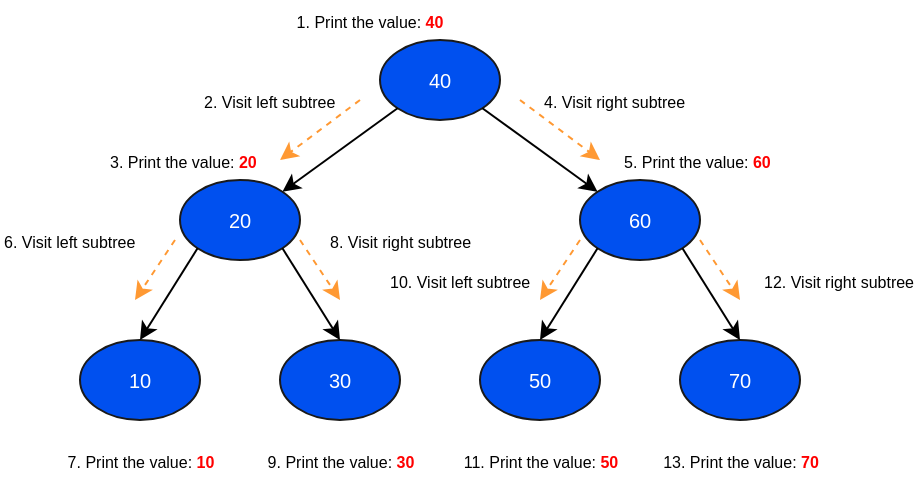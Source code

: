 <mxfile version="14.5.4" type="device"><diagram id="aLyDx980xSqiaMM5fW7K" name="Page-1"><mxGraphModel dx="623" dy="338" grid="1" gridSize="10" guides="1" tooltips="1" connect="1" arrows="1" fold="1" page="1" pageScale="1" pageWidth="400" pageHeight="400" math="0" shadow="0"><root><mxCell id="0"/><mxCell id="1" parent="0"/><mxCell id="YUV9ZiUbx1fN_z8-abTd-2" value="&lt;font style=&quot;font-size: 10px;&quot;&gt;40&lt;/font&gt;" style="ellipse;whiteSpace=wrap;html=1;fillColor=#0050ef;strokeColor=#1A1A1A;fontColor=#ffffff;fontSize=10;" parent="1" vertex="1"><mxGeometry x="210" y="30" width="60" height="40" as="geometry"/></mxCell><mxCell id="YUV9ZiUbx1fN_z8-abTd-3" value="&lt;font style=&quot;font-size: 10px;&quot;&gt;60&lt;/font&gt;" style="ellipse;whiteSpace=wrap;html=1;fillColor=#0050ef;strokeColor=#1A1A1A;fontColor=#ffffff;fontSize=10;" parent="1" vertex="1"><mxGeometry x="310" y="100" width="60" height="40" as="geometry"/></mxCell><mxCell id="YUV9ZiUbx1fN_z8-abTd-4" value="&lt;font style=&quot;font-size: 10px;&quot;&gt;20&lt;/font&gt;" style="ellipse;whiteSpace=wrap;html=1;fillColor=#0050ef;strokeColor=#1A1A1A;fontColor=#ffffff;fontSize=10;" parent="1" vertex="1"><mxGeometry x="110" y="100" width="60" height="40" as="geometry"/></mxCell><mxCell id="YUV9ZiUbx1fN_z8-abTd-6" value="" style="endArrow=classic;html=1;entryX=0;entryY=0;entryDx=0;entryDy=0;exitX=1;exitY=1;exitDx=0;exitDy=0;" parent="1" source="YUV9ZiUbx1fN_z8-abTd-2" target="YUV9ZiUbx1fN_z8-abTd-3" edge="1"><mxGeometry width="50" height="50" relative="1" as="geometry"><mxPoint x="230" y="120" as="sourcePoint"/><mxPoint x="280" y="70" as="targetPoint"/></mxGeometry></mxCell><mxCell id="YUV9ZiUbx1fN_z8-abTd-7" value="" style="endArrow=classic;html=1;entryX=1;entryY=0;entryDx=0;entryDy=0;exitX=0;exitY=1;exitDx=0;exitDy=0;" parent="1" source="YUV9ZiUbx1fN_z8-abTd-2" target="YUV9ZiUbx1fN_z8-abTd-4" edge="1"><mxGeometry width="50" height="50" relative="1" as="geometry"><mxPoint x="311.213" y="74.142" as="sourcePoint"/><mxPoint x="368.787" y="115.858" as="targetPoint"/></mxGeometry></mxCell><mxCell id="YUV9ZiUbx1fN_z8-abTd-8" value="&lt;font style=&quot;font-size: 10px;&quot;&gt;10&lt;/font&gt;" style="ellipse;whiteSpace=wrap;html=1;fillColor=#0050ef;strokeColor=#1A1A1A;fontColor=#ffffff;gradientColor=none;shadow=0;fontSize=10;" parent="1" vertex="1"><mxGeometry x="60" y="180" width="60" height="40" as="geometry"/></mxCell><mxCell id="YUV9ZiUbx1fN_z8-abTd-9" value="&lt;font style=&quot;font-size: 10px;&quot;&gt;30&lt;/font&gt;" style="ellipse;whiteSpace=wrap;html=1;fillColor=#0050ef;strokeColor=#1A1A1A;fontColor=#ffffff;fontSize=10;" parent="1" vertex="1"><mxGeometry x="160" y="180" width="60" height="40" as="geometry"/></mxCell><mxCell id="YUV9ZiUbx1fN_z8-abTd-31" value="&lt;font style=&quot;font-size: 10px;&quot;&gt;50&lt;/font&gt;" style="ellipse;whiteSpace=wrap;html=1;fillColor=#0050ef;strokeColor=#1A1A1A;fontColor=#ffffff;fontSize=10;" parent="1" vertex="1"><mxGeometry x="260" y="180" width="60" height="40" as="geometry"/></mxCell><mxCell id="YUV9ZiUbx1fN_z8-abTd-32" value="&lt;font style=&quot;font-size: 10px;&quot;&gt;70&lt;/font&gt;" style="ellipse;whiteSpace=wrap;html=1;fillColor=#0050ef;strokeColor=#1A1A1A;fontColor=#ffffff;fontSize=10;" parent="1" vertex="1"><mxGeometry x="360" y="180" width="60" height="40" as="geometry"/></mxCell><mxCell id="YUV9ZiUbx1fN_z8-abTd-33" value="" style="endArrow=classic;html=1;exitX=0;exitY=1;exitDx=0;exitDy=0;entryX=0.5;entryY=0;entryDx=0;entryDy=0;" parent="1" source="YUV9ZiUbx1fN_z8-abTd-4" target="YUV9ZiUbx1fN_z8-abTd-8" edge="1"><mxGeometry width="50" height="50" relative="1" as="geometry"><mxPoint x="177.577" y="140.002" as="sourcePoint"/><mxPoint x="120" y="182" as="targetPoint"/></mxGeometry></mxCell><mxCell id="YUV9ZiUbx1fN_z8-abTd-34" value="" style="endArrow=classic;html=1;exitX=1;exitY=1;exitDx=0;exitDy=0;entryX=0.5;entryY=0;entryDx=0;entryDy=0;" parent="1" source="YUV9ZiUbx1fN_z8-abTd-4" target="YUV9ZiUbx1fN_z8-abTd-9" edge="1"><mxGeometry width="50" height="50" relative="1" as="geometry"><mxPoint x="168.787" y="144.142" as="sourcePoint"/><mxPoint x="130" y="192" as="targetPoint"/></mxGeometry></mxCell><mxCell id="YUV9ZiUbx1fN_z8-abTd-35" value="" style="endArrow=classic;html=1;exitX=0;exitY=1;exitDx=0;exitDy=0;entryX=0.5;entryY=0;entryDx=0;entryDy=0;" parent="1" source="YUV9ZiUbx1fN_z8-abTd-3" target="YUV9ZiUbx1fN_z8-abTd-31" edge="1"><mxGeometry width="50" height="50" relative="1" as="geometry"><mxPoint x="191.213" y="144.142" as="sourcePoint"/><mxPoint x="230" y="190" as="targetPoint"/></mxGeometry></mxCell><mxCell id="YUV9ZiUbx1fN_z8-abTd-36" value="" style="endArrow=classic;html=1;exitX=1;exitY=1;exitDx=0;exitDy=0;entryX=0.5;entryY=0;entryDx=0;entryDy=0;" parent="1" source="YUV9ZiUbx1fN_z8-abTd-3" target="YUV9ZiUbx1fN_z8-abTd-32" edge="1"><mxGeometry width="50" height="50" relative="1" as="geometry"><mxPoint x="308.787" y="144.142" as="sourcePoint"/><mxPoint x="300" y="190" as="targetPoint"/></mxGeometry></mxCell><mxCell id="YUV9ZiUbx1fN_z8-abTd-37" value="" style="endArrow=classic;html=1;entryX=1;entryY=0;entryDx=0;entryDy=0;dashed=1;fillColor=#f0a30a;strokeColor=#FF9933;" parent="1" edge="1"><mxGeometry width="50" height="50" relative="1" as="geometry"><mxPoint x="200" y="60" as="sourcePoint"/><mxPoint x="160.003" y="89.998" as="targetPoint"/></mxGeometry></mxCell><mxCell id="YUV9ZiUbx1fN_z8-abTd-38" value="" style="endArrow=classic;html=1;dashed=1;fillColor=#f0a30a;strokeColor=#FF9933;" parent="1" edge="1"><mxGeometry width="50" height="50" relative="1" as="geometry"><mxPoint x="280" y="60" as="sourcePoint"/><mxPoint x="320" y="90" as="targetPoint"/></mxGeometry></mxCell><mxCell id="YUV9ZiUbx1fN_z8-abTd-39" value="" style="endArrow=classic;html=1;dashed=1;fillColor=#f0a30a;strokeColor=#FF9933;" parent="1" edge="1"><mxGeometry width="50" height="50" relative="1" as="geometry"><mxPoint x="107.5" y="130" as="sourcePoint"/><mxPoint x="87.5" y="160" as="targetPoint"/></mxGeometry></mxCell><mxCell id="YUV9ZiUbx1fN_z8-abTd-40" value="" style="endArrow=classic;html=1;dashed=1;fillColor=#f0a30a;strokeColor=#FF9933;" parent="1" edge="1"><mxGeometry width="50" height="50" relative="1" as="geometry"><mxPoint x="170" y="130" as="sourcePoint"/><mxPoint x="190" y="160" as="targetPoint"/></mxGeometry></mxCell><mxCell id="YUV9ZiUbx1fN_z8-abTd-41" value="" style="endArrow=classic;html=1;dashed=1;fillColor=#f0a30a;strokeColor=#FF9933;" parent="1" edge="1"><mxGeometry width="50" height="50" relative="1" as="geometry"><mxPoint x="370" y="130" as="sourcePoint"/><mxPoint x="390" y="160" as="targetPoint"/></mxGeometry></mxCell><mxCell id="YUV9ZiUbx1fN_z8-abTd-42" value="" style="endArrow=classic;html=1;dashed=1;fillColor=#f0a30a;strokeColor=#FF9933;" parent="1" edge="1"><mxGeometry width="50" height="50" relative="1" as="geometry"><mxPoint x="310" y="130" as="sourcePoint"/><mxPoint x="290" y="160" as="targetPoint"/></mxGeometry></mxCell><mxCell id="YUV9ZiUbx1fN_z8-abTd-43" value="&lt;font style=&quot;font-size: 8px&quot;&gt;2. &lt;/font&gt;&lt;font style=&quot;font-size: 8px&quot;&gt;Visit left subtree&lt;/font&gt;" style="text;html=1;strokeColor=none;fillColor=none;align=left;verticalAlign=middle;whiteSpace=wrap;rounded=0;shadow=0;fontColor=#000000;" parent="1" vertex="1"><mxGeometry x="120" y="50" width="67.5" height="20" as="geometry"/></mxCell><mxCell id="YUV9ZiUbx1fN_z8-abTd-74" value="&lt;font style=&quot;font-size: 8px&quot;&gt;1.&amp;nbsp;&lt;/font&gt;&lt;font style=&quot;font-size: 8px&quot;&gt;Print the value: &lt;b&gt;&lt;font color=&quot;#ff0000&quot;&gt;40&lt;/font&gt;&lt;/b&gt;&lt;/font&gt;" style="text;html=1;strokeColor=none;fillColor=none;align=center;verticalAlign=middle;whiteSpace=wrap;rounded=0;shadow=0;fontColor=#000000;" parent="1" vertex="1"><mxGeometry x="160" y="10" width="90" height="20" as="geometry"/></mxCell><mxCell id="pNiFqViFQ7A2jwSGfip4-1" value="&lt;font style=&quot;font-size: 8px&quot;&gt;3. Print the value: &lt;b&gt;&lt;font color=&quot;#ff0000&quot;&gt;20&lt;/font&gt;&lt;/b&gt;&lt;/font&gt;" style="text;html=1;strokeColor=none;fillColor=none;align=left;verticalAlign=middle;whiteSpace=wrap;rounded=0;shadow=0;fontColor=#000000;" vertex="1" parent="1"><mxGeometry x="72.5" y="80" width="85" height="20" as="geometry"/></mxCell><mxCell id="pNiFqViFQ7A2jwSGfip4-2" value="&lt;font style=&quot;font-size: 8px&quot;&gt;4. &lt;/font&gt;&lt;font style=&quot;font-size: 8px&quot;&gt;Visit right&amp;nbsp;subtree&lt;/font&gt;" style="text;html=1;strokeColor=none;fillColor=none;align=left;verticalAlign=middle;whiteSpace=wrap;rounded=0;shadow=0;fontColor=#000000;" vertex="1" parent="1"><mxGeometry x="290" y="50" width="80" height="20" as="geometry"/></mxCell><mxCell id="pNiFqViFQ7A2jwSGfip4-3" value="&lt;font style=&quot;font-size: 8px&quot;&gt;5. Print the value: &lt;b&gt;&lt;font color=&quot;#ff0000&quot;&gt;60&lt;/font&gt;&lt;/b&gt;&lt;/font&gt;" style="text;html=1;strokeColor=none;fillColor=none;align=left;verticalAlign=middle;whiteSpace=wrap;rounded=0;shadow=0;fontColor=#000000;" vertex="1" parent="1"><mxGeometry x="330" y="80" width="85" height="20" as="geometry"/></mxCell><mxCell id="pNiFqViFQ7A2jwSGfip4-4" value="&lt;font style=&quot;font-size: 8px&quot;&gt;6. &lt;/font&gt;&lt;font style=&quot;font-size: 8px&quot;&gt;Visit left subtree&lt;/font&gt;" style="text;html=1;strokeColor=none;fillColor=none;align=left;verticalAlign=middle;whiteSpace=wrap;rounded=0;shadow=0;fontColor=#000000;" vertex="1" parent="1"><mxGeometry x="20" y="120" width="67.5" height="20" as="geometry"/></mxCell><mxCell id="pNiFqViFQ7A2jwSGfip4-5" value="&lt;font style=&quot;font-size: 8px&quot;&gt;7. Print the value: &lt;b&gt;&lt;font color=&quot;#ff0000&quot;&gt;10&lt;/font&gt;&lt;/b&gt;&lt;/font&gt;" style="text;html=1;strokeColor=none;fillColor=none;align=center;verticalAlign=middle;whiteSpace=wrap;rounded=0;shadow=0;fontColor=#000000;" vertex="1" parent="1"><mxGeometry x="47.5" y="230" width="85" height="20" as="geometry"/></mxCell><mxCell id="pNiFqViFQ7A2jwSGfip4-6" value="&lt;font style=&quot;font-size: 8px&quot;&gt;9. Print the value: &lt;b&gt;&lt;font color=&quot;#ff0000&quot;&gt;30&lt;/font&gt;&lt;/b&gt;&lt;/font&gt;" style="text;html=1;strokeColor=none;fillColor=none;align=center;verticalAlign=middle;whiteSpace=wrap;rounded=0;shadow=0;fontColor=#000000;" vertex="1" parent="1"><mxGeometry x="147.5" y="230" width="85" height="20" as="geometry"/></mxCell><mxCell id="pNiFqViFQ7A2jwSGfip4-7" value="&lt;font style=&quot;font-size: 8px&quot;&gt;11. Print the value: &lt;b&gt;&lt;font color=&quot;#ff0000&quot;&gt;50&lt;/font&gt;&lt;/b&gt;&lt;/font&gt;" style="text;html=1;strokeColor=none;fillColor=none;align=center;verticalAlign=middle;whiteSpace=wrap;rounded=0;shadow=0;fontColor=#000000;" vertex="1" parent="1"><mxGeometry x="247.5" y="230" width="85" height="20" as="geometry"/></mxCell><mxCell id="pNiFqViFQ7A2jwSGfip4-8" value="&lt;font style=&quot;font-size: 8px&quot;&gt;8. &lt;/font&gt;&lt;font style=&quot;font-size: 8px&quot;&gt;Visit right subtree&lt;/font&gt;" style="text;html=1;strokeColor=none;fillColor=none;align=left;verticalAlign=middle;whiteSpace=wrap;rounded=0;shadow=0;fontColor=#000000;" vertex="1" parent="1"><mxGeometry x="182.5" y="120" width="77.5" height="20" as="geometry"/></mxCell><mxCell id="pNiFqViFQ7A2jwSGfip4-9" value="&lt;font style=&quot;font-size: 8px&quot;&gt;10. &lt;/font&gt;&lt;font style=&quot;font-size: 8px&quot;&gt;Visit left subtree&lt;/font&gt;" style="text;html=1;strokeColor=none;fillColor=none;align=left;verticalAlign=middle;whiteSpace=wrap;rounded=0;shadow=0;fontColor=#000000;" vertex="1" parent="1"><mxGeometry x="212.5" y="140" width="77.5" height="20" as="geometry"/></mxCell><mxCell id="pNiFqViFQ7A2jwSGfip4-10" value="&lt;font style=&quot;font-size: 8px&quot;&gt;12. &lt;/font&gt;&lt;font style=&quot;font-size: 8px&quot;&gt;Visit right subtree&lt;/font&gt;" style="text;html=1;strokeColor=none;fillColor=none;align=left;verticalAlign=middle;whiteSpace=wrap;rounded=0;shadow=0;fontColor=#000000;" vertex="1" parent="1"><mxGeometry x="400" y="140" width="77.5" height="20" as="geometry"/></mxCell><mxCell id="pNiFqViFQ7A2jwSGfip4-11" value="&lt;font style=&quot;font-size: 8px&quot;&gt;13. Print the value: &lt;b&gt;&lt;font color=&quot;#ff0000&quot;&gt;70&lt;/font&gt;&lt;/b&gt;&lt;/font&gt;" style="text;html=1;strokeColor=none;fillColor=none;align=center;verticalAlign=middle;whiteSpace=wrap;rounded=0;shadow=0;fontColor=#000000;" vertex="1" parent="1"><mxGeometry x="347.5" y="230" width="85" height="20" as="geometry"/></mxCell></root></mxGraphModel></diagram></mxfile>